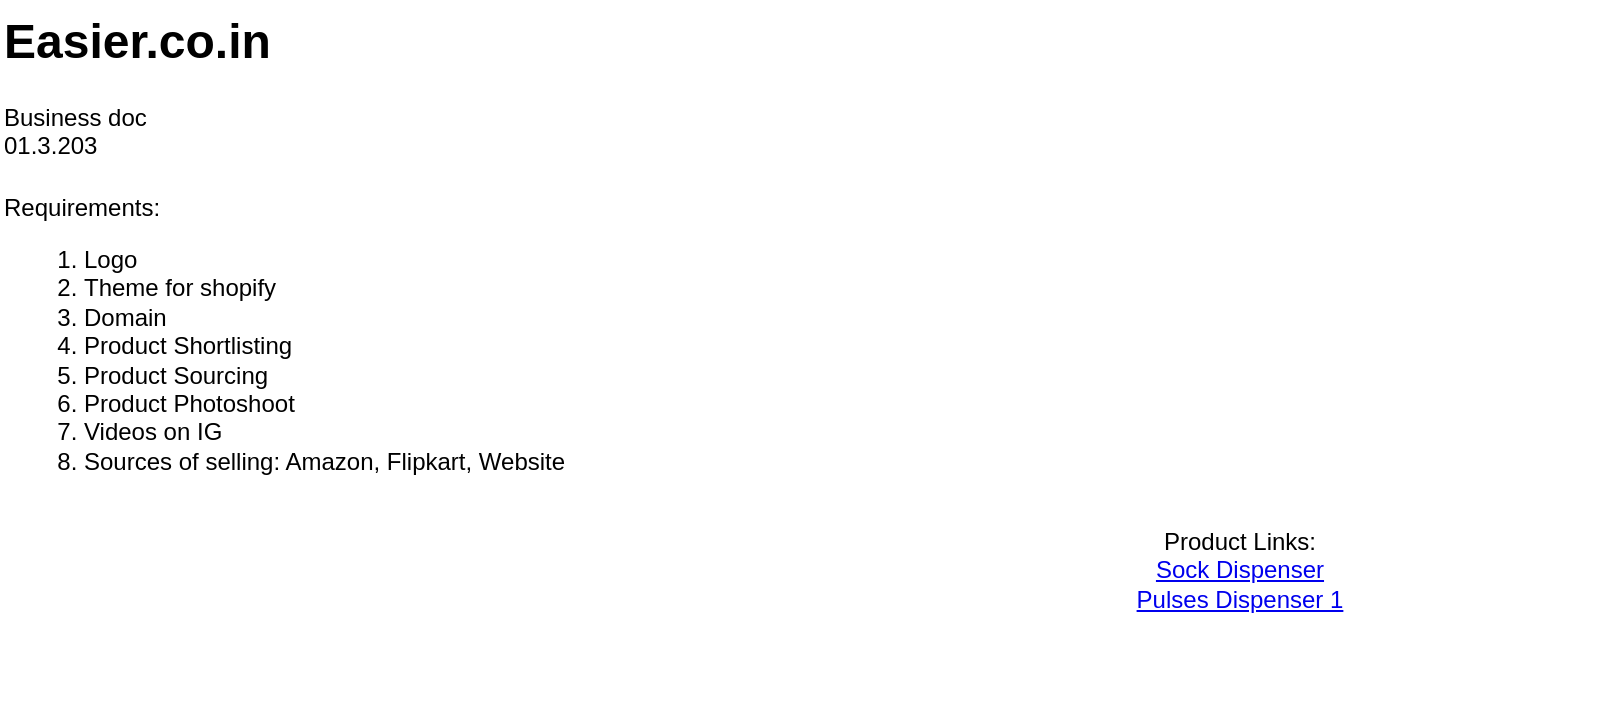 <mxfile version="26.0.16">
  <diagram name="Page-1" id="rAgvF3Wwy5eQu6FlyrP4">
    <mxGraphModel dx="953" dy="538" grid="1" gridSize="10" guides="1" tooltips="1" connect="1" arrows="1" fold="1" page="1" pageScale="1" pageWidth="850" pageHeight="1100" math="0" shadow="0">
      <root>
        <mxCell id="0" />
        <mxCell id="1" parent="0" />
        <mxCell id="SHeb1lU5ycLJP6ODYZvT-2" value="&lt;span style=&quot;background-color: transparent; color: light-dark(rgb(0, 0, 0), rgb(255, 255, 255));&quot;&gt;Requirements:&lt;/span&gt;&lt;br&gt;&lt;ol&gt;&lt;li&gt;&lt;span style=&quot;background-color: transparent; color: light-dark(rgb(0, 0, 0), rgb(255, 255, 255));&quot;&gt;Logo&lt;/span&gt;&lt;/li&gt;&lt;li&gt;&lt;span style=&quot;background-color: transparent; color: light-dark(rgb(0, 0, 0), rgb(255, 255, 255));&quot;&gt;Theme for shopify&lt;/span&gt;&lt;/li&gt;&lt;li&gt;&lt;span style=&quot;background-color: transparent; color: light-dark(rgb(0, 0, 0), rgb(255, 255, 255));&quot;&gt;Domain&lt;/span&gt;&lt;/li&gt;&lt;li&gt;&lt;span style=&quot;background-color: transparent; color: light-dark(rgb(0, 0, 0), rgb(255, 255, 255));&quot;&gt;Product Shortlisting&lt;/span&gt;&lt;/li&gt;&lt;li&gt;&lt;span style=&quot;background-color: transparent; color: light-dark(rgb(0, 0, 0), rgb(255, 255, 255));&quot;&gt;Product Sourcing&lt;/span&gt;&lt;/li&gt;&lt;li&gt;&lt;span style=&quot;background-color: transparent; color: light-dark(rgb(0, 0, 0), rgb(255, 255, 255));&quot;&gt;Product Photoshoot&lt;/span&gt;&lt;/li&gt;&lt;li&gt;&lt;span style=&quot;background-color: transparent; color: light-dark(rgb(0, 0, 0), rgb(255, 255, 255));&quot;&gt;Videos on IG&lt;/span&gt;&lt;/li&gt;&lt;li&gt;&lt;span style=&quot;background-color: transparent; color: light-dark(rgb(0, 0, 0), rgb(255, 255, 255));&quot;&gt;Sources of selling: Amazon, Flipkart, Website&amp;nbsp;&lt;/span&gt;&lt;/li&gt;&lt;/ol&gt;&lt;div&gt;&lt;br&gt;&lt;/div&gt;" style="text;html=1;align=left;verticalAlign=middle;resizable=0;points=[];autosize=1;strokeColor=none;fillColor=none;" parent="1" vertex="1">
          <mxGeometry x="10" y="90" width="310" height="180" as="geometry" />
        </mxCell>
        <mxCell id="l2VYjGasCDH0_RaTiT6i-14" value="&lt;h1 style=&quot;margin-top: 0px;&quot;&gt;Easier.co.in&lt;/h1&gt;&lt;div&gt;Business doc&lt;/div&gt;&lt;div&gt;01.3.203&lt;/div&gt;" style="text;html=1;whiteSpace=wrap;overflow=hidden;rounded=0;" vertex="1" parent="1">
          <mxGeometry x="10" width="180" height="120" as="geometry" />
        </mxCell>
        <mxCell id="l2VYjGasCDH0_RaTiT6i-15" value="Product Links:&lt;br&gt;&lt;a href=&quot;https://www.alibaba.com/product-detail/New-2024-Wholesale-Socks-and-Underwear_1601266745777.html?spm=a27aq.cp_15.389.235.5f444e30P6OixP&quot;&gt;Sock Dispenser&lt;/a&gt;&lt;div&gt;&lt;a href=&quot;https://www.alibaba.com/product-detail/Factory-Wholesale-HOT-Kitchen-Multipurpose-Sealed_1601195294265.html?spm=a2700.details.you_may_like.3.1a587074x6OAF6&quot;&gt;Pulses Dispenser 1&lt;/a&gt;&lt;/div&gt;" style="text;html=1;align=center;verticalAlign=middle;whiteSpace=wrap;rounded=0;" vertex="1" parent="1">
          <mxGeometry x="450" y="220" width="360" height="130" as="geometry" />
        </mxCell>
      </root>
    </mxGraphModel>
  </diagram>
</mxfile>
